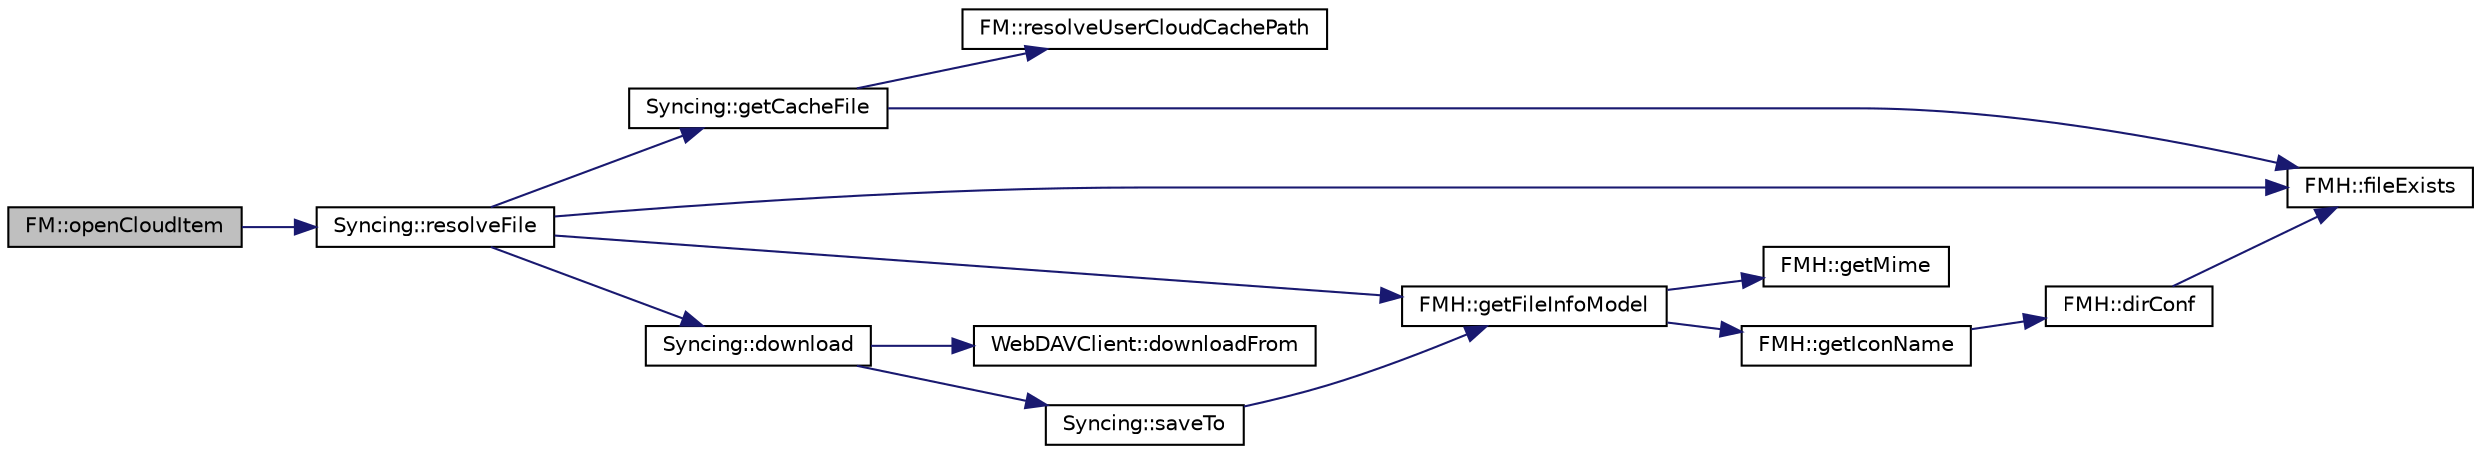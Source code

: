 digraph "FM::openCloudItem"
{
 // INTERACTIVE_SVG=YES
 // LATEX_PDF_SIZE
  edge [fontname="Helvetica",fontsize="10",labelfontname="Helvetica",labelfontsize="10"];
  node [fontname="Helvetica",fontsize="10",shape=record];
  rankdir="LR";
  Node421 [label="FM::openCloudItem",height=0.2,width=0.4,color="black", fillcolor="grey75", style="filled", fontcolor="black",tooltip=" "];
  Node421 -> Node422 [color="midnightblue",fontsize="10",style="solid",fontname="Helvetica"];
  Node422 [label="Syncing::resolveFile",height=0.2,width=0.4,color="black", fillcolor="white", style="filled",URL="$class_syncing.html#af94159401c69e757e0e6f944a97153a8",tooltip=" "];
  Node422 -> Node423 [color="midnightblue",fontsize="10",style="solid",fontname="Helvetica"];
  Node423 [label="Syncing::getCacheFile",height=0.2,width=0.4,color="black", fillcolor="white", style="filled",URL="$class_syncing.html#a1a6ee2e16630d4474846dd8f50ed87d7",tooltip=" "];
  Node423 -> Node424 [color="midnightblue",fontsize="10",style="solid",fontname="Helvetica"];
  Node424 [label="FM::resolveUserCloudCachePath",height=0.2,width=0.4,color="black", fillcolor="white", style="filled",URL="$class_f_m.html#acae92041969d1a3bd16e149827623bcc",tooltip=" "];
  Node423 -> Node425 [color="midnightblue",fontsize="10",style="solid",fontname="Helvetica"];
  Node425 [label="FMH::fileExists",height=0.2,width=0.4,color="black", fillcolor="white", style="filled",URL="$namespace_f_m_h.html#a96fb85b0283389ba71e8a20daeab400f",tooltip=" "];
  Node422 -> Node425 [color="midnightblue",fontsize="10",style="solid",fontname="Helvetica"];
  Node422 -> Node426 [color="midnightblue",fontsize="10",style="solid",fontname="Helvetica"];
  Node426 [label="FMH::getFileInfoModel",height=0.2,width=0.4,color="black", fillcolor="white", style="filled",URL="$namespace_f_m_h.html#ac748bdab6e71b54b5817eee0ab5f63ed",tooltip=" "];
  Node426 -> Node427 [color="midnightblue",fontsize="10",style="solid",fontname="Helvetica"];
  Node427 [label="FMH::getMime",height=0.2,width=0.4,color="black", fillcolor="white", style="filled",URL="$namespace_f_m_h.html#ae5ec7c16319a70d5e440e697c1f77302",tooltip=" "];
  Node426 -> Node428 [color="midnightblue",fontsize="10",style="solid",fontname="Helvetica"];
  Node428 [label="FMH::getIconName",height=0.2,width=0.4,color="black", fillcolor="white", style="filled",URL="$namespace_f_m_h.html#ab081b4a8e2faedbe025f94fa44113bac",tooltip=" "];
  Node428 -> Node429 [color="midnightblue",fontsize="10",style="solid",fontname="Helvetica"];
  Node429 [label="FMH::dirConf",height=0.2,width=0.4,color="black", fillcolor="white", style="filled",URL="$namespace_f_m_h.html#a1b405335d77e0369742dde8540bc7add",tooltip=" "];
  Node429 -> Node425 [color="midnightblue",fontsize="10",style="solid",fontname="Helvetica"];
  Node422 -> Node430 [color="midnightblue",fontsize="10",style="solid",fontname="Helvetica"];
  Node430 [label="Syncing::download",height=0.2,width=0.4,color="black", fillcolor="white", style="filled",URL="$class_syncing.html#af5390b477d45fcb310b32c3630e94518",tooltip=" "];
  Node430 -> Node431 [color="midnightblue",fontsize="10",style="solid",fontname="Helvetica"];
  Node431 [label="WebDAVClient::downloadFrom",height=0.2,width=0.4,color="black", fillcolor="white", style="filled",URL="$class_web_d_a_v_client.html#a1a8db9a6a138f95a1b8b68099fefc8b8",tooltip=" "];
  Node430 -> Node432 [color="midnightblue",fontsize="10",style="solid",fontname="Helvetica"];
  Node432 [label="Syncing::saveTo",height=0.2,width=0.4,color="black", fillcolor="white", style="filled",URL="$class_syncing.html#a6895a00ea0d4b07e52edb32fcd78a7ad",tooltip=" "];
  Node432 -> Node426 [color="midnightblue",fontsize="10",style="solid",fontname="Helvetica"];
}
